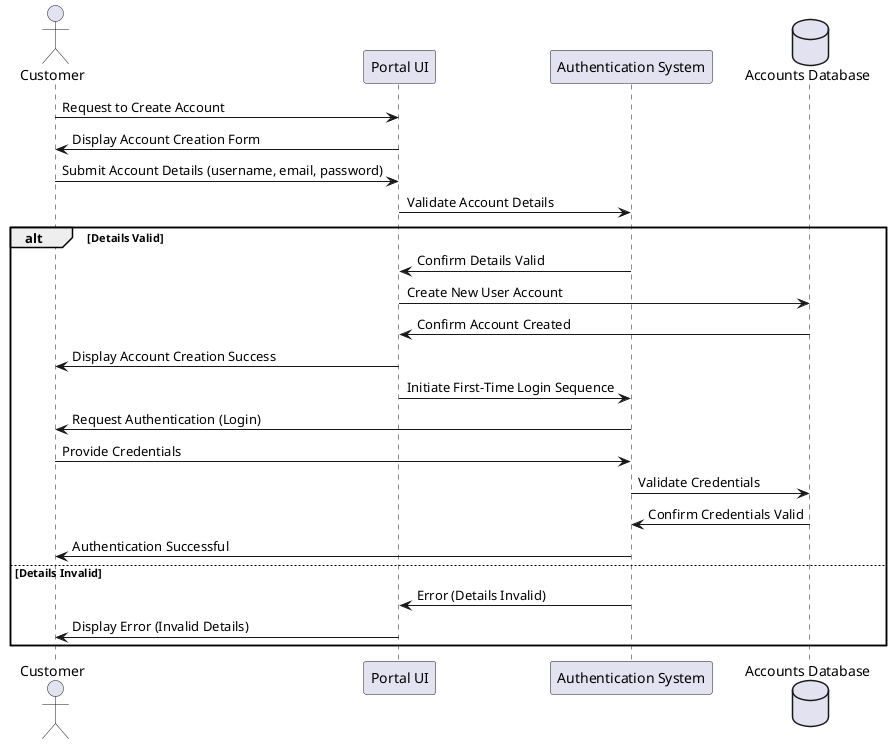 @startuml
actor Customer as customer
participant "Portal UI" as portal
participant "Authentication System" as auth
database "Accounts Database" as db

customer -> portal : Request to Create Account
portal -> customer : Display Account Creation Form
customer -> portal : Submit Account Details (username, email, password)
portal -> auth : Validate Account Details
alt Details Valid
    auth -> portal : Confirm Details Valid
    portal -> db : Create New User Account
    db -> portal : Confirm Account Created
    portal -> customer : Display Account Creation Success
    portal -> auth : Initiate First-Time Login Sequence
    auth -> customer : Request Authentication (Login)
    customer -> auth : Provide Credentials
    auth -> db : Validate Credentials
    db -> auth : Confirm Credentials Valid
    auth -> customer : Authentication Successful
else Details Invalid
    auth -> portal : Error (Details Invalid)
    portal -> customer : Display Error (Invalid Details)
end
@enduml
